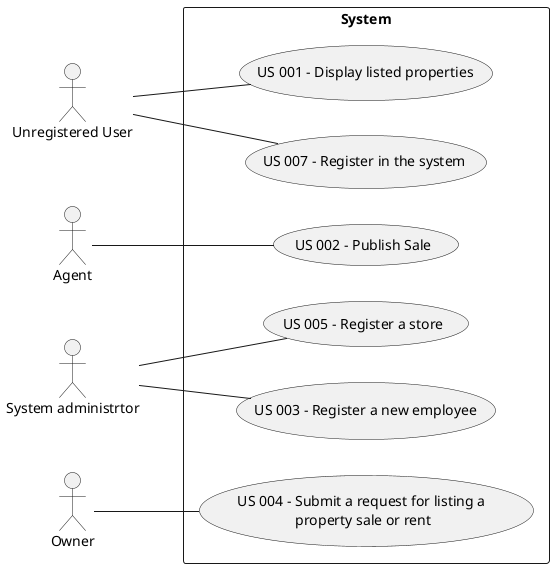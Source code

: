 @startuml
'skinparam monochrome true
skinparam packageStyle rectangle
'skinparam shadowing false



'title Use Case Diagram Example

left to right direction

actor "Unregistered User" as user
actor Agent
actor "System administrtor" as admin
actor Owner


rectangle System{
usecase "US 001 - Display listed properties" as US001
usecase "US 002 - Publish Sale" as US002
usecase "US 003 - Register a new employee" as US003
usecase "US 004 - Submit a request for listing a \nproperty sale or rent" as US004
usecase "US 005 - Register a store" as US005
usecase "US 007 - Register in the system" as US007
}



user -- US001
Agent -- US002
admin -- US003
Owner -- US004
admin -- US005
user -- US007

@enduml
